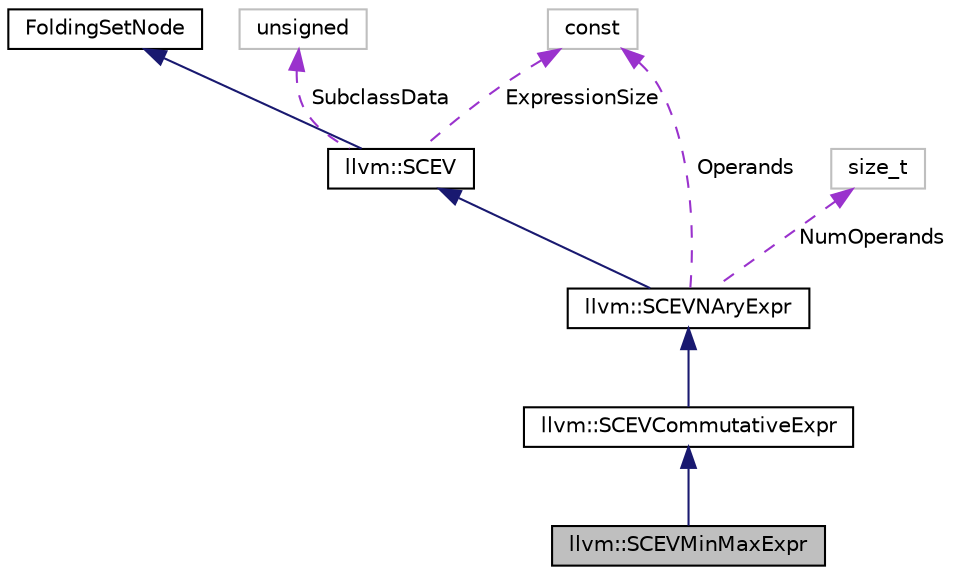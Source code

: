 digraph "llvm::SCEVMinMaxExpr"
{
 // LATEX_PDF_SIZE
  bgcolor="transparent";
  edge [fontname="Helvetica",fontsize="10",labelfontname="Helvetica",labelfontsize="10"];
  node [fontname="Helvetica",fontsize="10",shape=record];
  Node1 [label="llvm::SCEVMinMaxExpr",height=0.2,width=0.4,color="black", fillcolor="grey75", style="filled", fontcolor="black",tooltip="This node is the base class min/max selections."];
  Node2 -> Node1 [dir="back",color="midnightblue",fontsize="10",style="solid",fontname="Helvetica"];
  Node2 [label="llvm::SCEVCommutativeExpr",height=0.2,width=0.4,color="black",URL="$classllvm_1_1SCEVCommutativeExpr.html",tooltip="This node is the base class for n'ary commutative operators."];
  Node3 -> Node2 [dir="back",color="midnightblue",fontsize="10",style="solid",fontname="Helvetica"];
  Node3 [label="llvm::SCEVNAryExpr",height=0.2,width=0.4,color="black",URL="$classllvm_1_1SCEVNAryExpr.html",tooltip="This node is a base class providing common functionality for n'ary operators."];
  Node4 -> Node3 [dir="back",color="midnightblue",fontsize="10",style="solid",fontname="Helvetica"];
  Node4 [label="llvm::SCEV",height=0.2,width=0.4,color="black",URL="$classllvm_1_1SCEV.html",tooltip="This class represents an analyzed expression in the program."];
  Node5 -> Node4 [dir="back",color="midnightblue",fontsize="10",style="solid",fontname="Helvetica"];
  Node5 [label="FoldingSetNode",height=0.2,width=0.4,color="black",URL="$classllvm_1_1FoldingSetBase_1_1Node.html",tooltip="Node - This class is used to maintain the singly linked bucket list in a folding set."];
  Node6 -> Node4 [dir="back",color="darkorchid3",fontsize="10",style="dashed",label=" SubclassData" ,fontname="Helvetica"];
  Node6 [label="unsigned",height=0.2,width=0.4,color="grey75",tooltip=" "];
  Node7 -> Node4 [dir="back",color="darkorchid3",fontsize="10",style="dashed",label=" ExpressionSize" ,fontname="Helvetica"];
  Node7 [label="const",height=0.2,width=0.4,color="grey75",tooltip=" "];
  Node7 -> Node3 [dir="back",color="darkorchid3",fontsize="10",style="dashed",label=" Operands" ,fontname="Helvetica"];
  Node8 -> Node3 [dir="back",color="darkorchid3",fontsize="10",style="dashed",label=" NumOperands" ,fontname="Helvetica"];
  Node8 [label="size_t",height=0.2,width=0.4,color="grey75",tooltip=" "];
}
